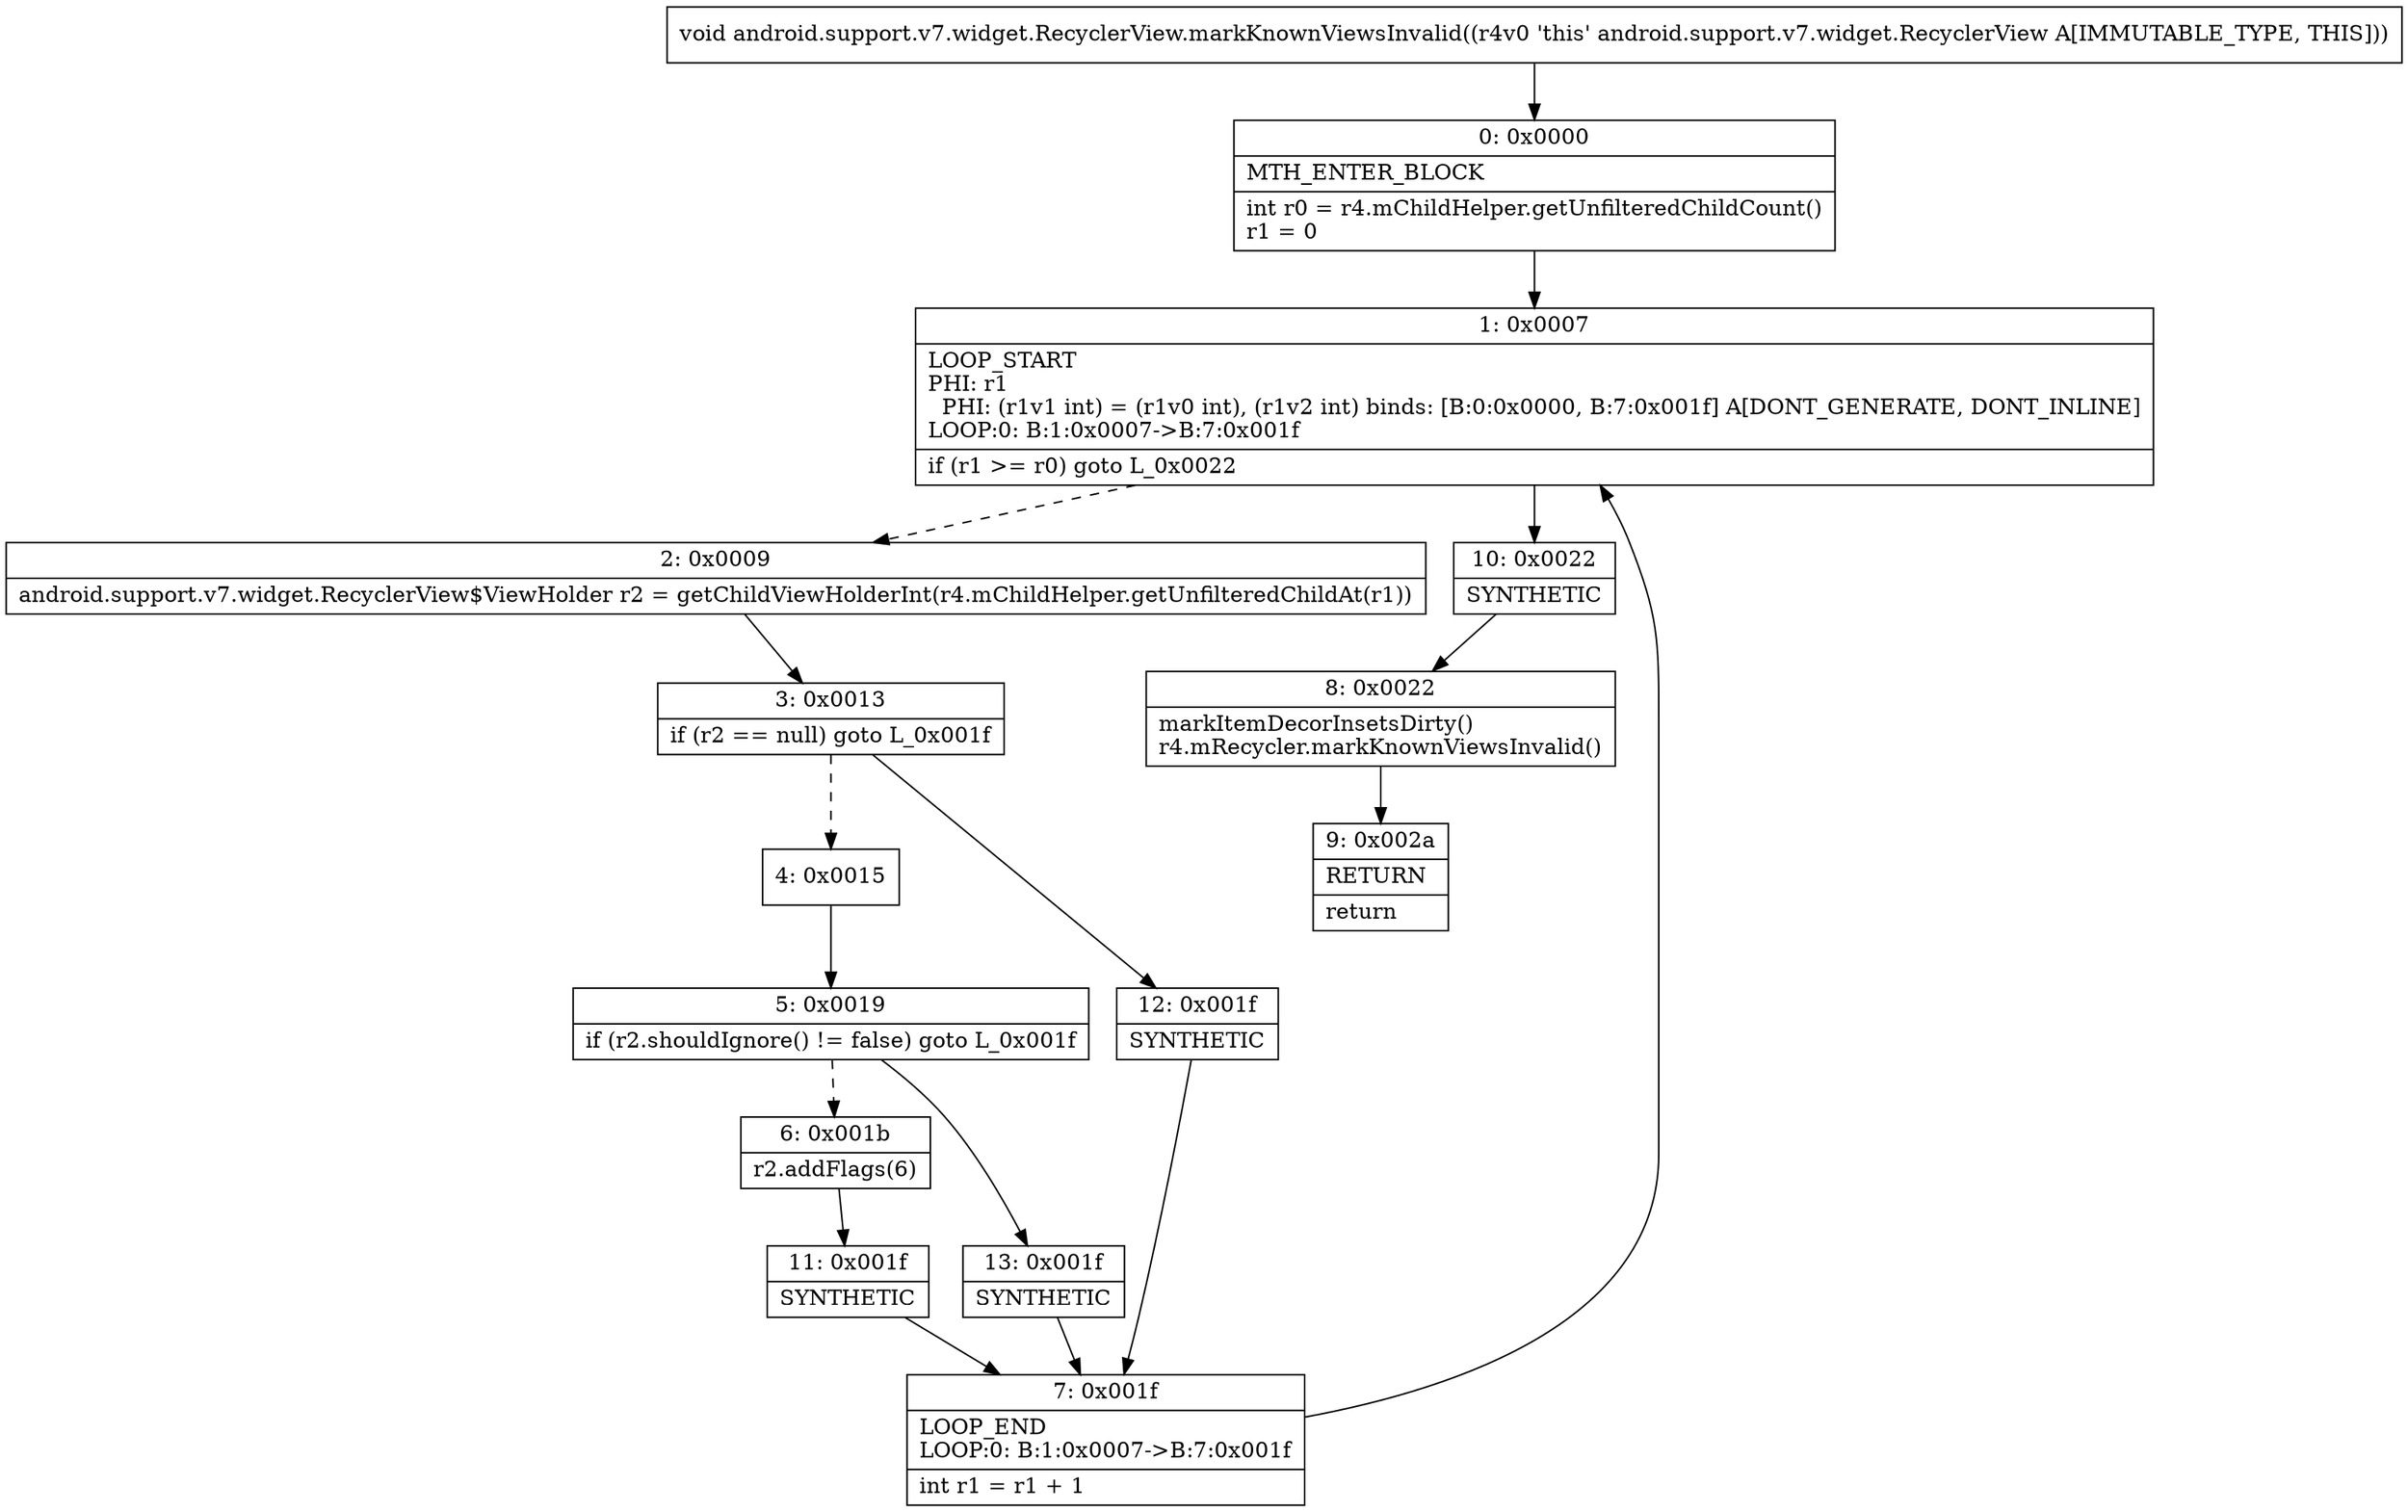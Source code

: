 digraph "CFG forandroid.support.v7.widget.RecyclerView.markKnownViewsInvalid()V" {
Node_0 [shape=record,label="{0\:\ 0x0000|MTH_ENTER_BLOCK\l|int r0 = r4.mChildHelper.getUnfilteredChildCount()\lr1 = 0\l}"];
Node_1 [shape=record,label="{1\:\ 0x0007|LOOP_START\lPHI: r1 \l  PHI: (r1v1 int) = (r1v0 int), (r1v2 int) binds: [B:0:0x0000, B:7:0x001f] A[DONT_GENERATE, DONT_INLINE]\lLOOP:0: B:1:0x0007\-\>B:7:0x001f\l|if (r1 \>= r0) goto L_0x0022\l}"];
Node_2 [shape=record,label="{2\:\ 0x0009|android.support.v7.widget.RecyclerView$ViewHolder r2 = getChildViewHolderInt(r4.mChildHelper.getUnfilteredChildAt(r1))\l}"];
Node_3 [shape=record,label="{3\:\ 0x0013|if (r2 == null) goto L_0x001f\l}"];
Node_4 [shape=record,label="{4\:\ 0x0015}"];
Node_5 [shape=record,label="{5\:\ 0x0019|if (r2.shouldIgnore() != false) goto L_0x001f\l}"];
Node_6 [shape=record,label="{6\:\ 0x001b|r2.addFlags(6)\l}"];
Node_7 [shape=record,label="{7\:\ 0x001f|LOOP_END\lLOOP:0: B:1:0x0007\-\>B:7:0x001f\l|int r1 = r1 + 1\l}"];
Node_8 [shape=record,label="{8\:\ 0x0022|markItemDecorInsetsDirty()\lr4.mRecycler.markKnownViewsInvalid()\l}"];
Node_9 [shape=record,label="{9\:\ 0x002a|RETURN\l|return\l}"];
Node_10 [shape=record,label="{10\:\ 0x0022|SYNTHETIC\l}"];
Node_11 [shape=record,label="{11\:\ 0x001f|SYNTHETIC\l}"];
Node_12 [shape=record,label="{12\:\ 0x001f|SYNTHETIC\l}"];
Node_13 [shape=record,label="{13\:\ 0x001f|SYNTHETIC\l}"];
MethodNode[shape=record,label="{void android.support.v7.widget.RecyclerView.markKnownViewsInvalid((r4v0 'this' android.support.v7.widget.RecyclerView A[IMMUTABLE_TYPE, THIS])) }"];
MethodNode -> Node_0;
Node_0 -> Node_1;
Node_1 -> Node_2[style=dashed];
Node_1 -> Node_10;
Node_2 -> Node_3;
Node_3 -> Node_4[style=dashed];
Node_3 -> Node_12;
Node_4 -> Node_5;
Node_5 -> Node_6[style=dashed];
Node_5 -> Node_13;
Node_6 -> Node_11;
Node_7 -> Node_1;
Node_8 -> Node_9;
Node_10 -> Node_8;
Node_11 -> Node_7;
Node_12 -> Node_7;
Node_13 -> Node_7;
}

